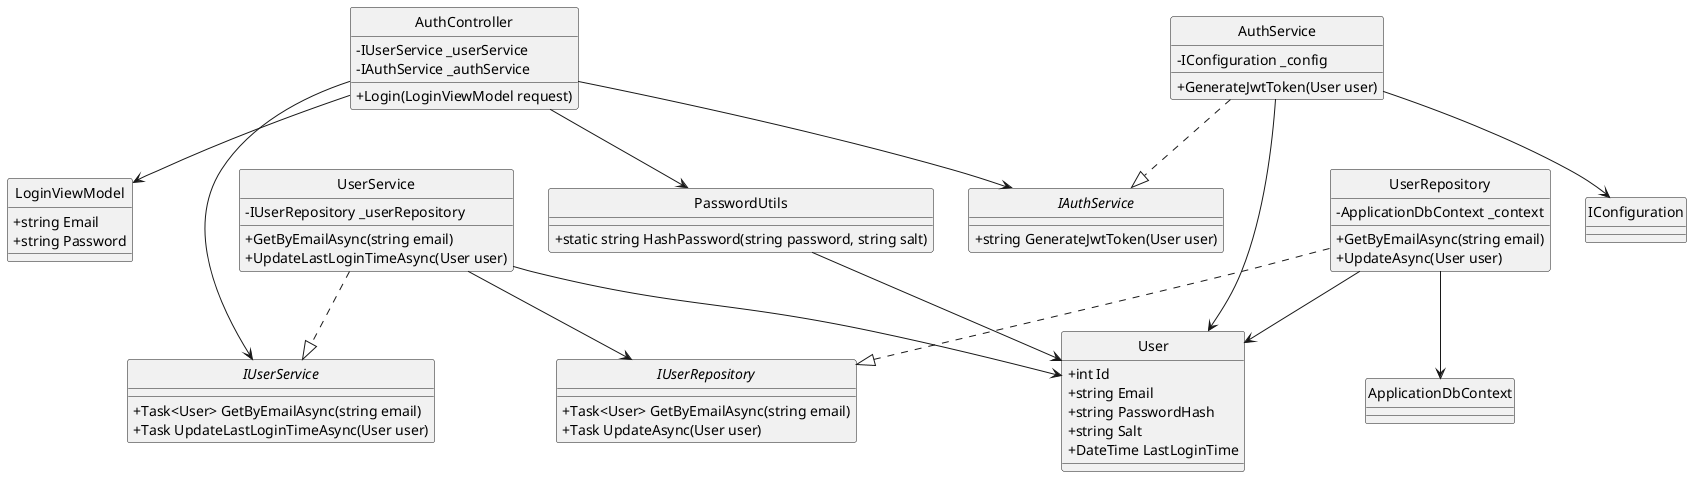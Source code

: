 @startuml
skinparam style strictuml
skinparam classAttributeIconSize 0

' ===== Entity =====
class User {
    +int Id
    +string Email
    +string PasswordHash
    +string Salt
    +DateTime LastLoginTime
}

class LoginViewModel {
    +string Email
    +string Password
}

' ===== Interfaces =====
interface IUserService {
    +Task<User> GetByEmailAsync(string email)
    +Task UpdateLastLoginTimeAsync(User user)
}

interface IUserRepository {
    +Task<User> GetByEmailAsync(string email)
    +Task UpdateAsync(User user)
}

interface IAuthService {
    +string GenerateJwtToken(User user)
}

' ===== Implementations =====
class UserService {
    -IUserRepository _userRepository
    +GetByEmailAsync(string email)
    +UpdateLastLoginTimeAsync(User user)
}

class UserRepository {
    -ApplicationDbContext _context
    +GetByEmailAsync(string email)
    +UpdateAsync(User user)
}

class AuthService {
    -IConfiguration _config
    +GenerateJwtToken(User user)
}

class AuthController {
    -IUserService _userService
    -IAuthService _authService
    +Login(LoginViewModel request)
}

class PasswordUtils {
    +static string HashPassword(string password, string salt)
}

' ===== Relationships =====
AuthController --> IUserService
AuthController --> IAuthService
UserService ..|> IUserService
UserService --> IUserRepository
UserRepository ..|> IUserRepository
AuthService ..|> IAuthService
AuthService --> IConfiguration
UserRepository --> ApplicationDbContext

AuthController --> LoginViewModel
AuthController --> PasswordUtils
AuthService --> User
UserService --> User
UserRepository --> User
PasswordUtils --> User

@enduml
